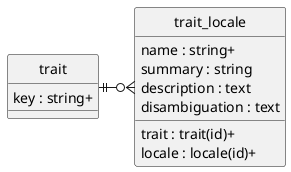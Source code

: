 @startuml uml
skinparam monochrome true
skinparam linetype ortho
hide circle

entity trait {
    key : string+
}

entity trait_locale {
    trait : trait(id)+
    locale : locale(id)+
    name : string+
    summary : string
    description : text
    disambiguation : text
}

trait ||-r-o{ trait_locale

@enduml
